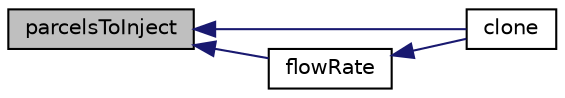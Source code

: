 digraph "parcelsToInject"
{
  bgcolor="transparent";
  edge [fontname="Helvetica",fontsize="10",labelfontname="Helvetica",labelfontsize="10"];
  node [fontname="Helvetica",fontsize="10",shape=record];
  rankdir="LR";
  Node238 [label="parcelsToInject",height=0.2,width=0.4,color="black", fillcolor="grey75", style="filled", fontcolor="black"];
  Node238 -> Node239 [dir="back",color="midnightblue",fontsize="10",style="solid",fontname="Helvetica"];
  Node239 [label="clone",height=0.2,width=0.4,color="black",URL="$a25221.html#ac6d7055f88f8ceb366a9f64d3ba635e0",tooltip="Construct and return a clone. "];
  Node238 -> Node240 [dir="back",color="midnightblue",fontsize="10",style="solid",fontname="Helvetica"];
  Node240 [label="flowRate",height=0.2,width=0.4,color="black",URL="$a25221.html#a9fda747fdb0b4416780ddeb6989ce9ba",tooltip="Return the total volumetric flow rate across the patch [m3/s]. "];
  Node240 -> Node239 [dir="back",color="midnightblue",fontsize="10",style="solid",fontname="Helvetica"];
}
